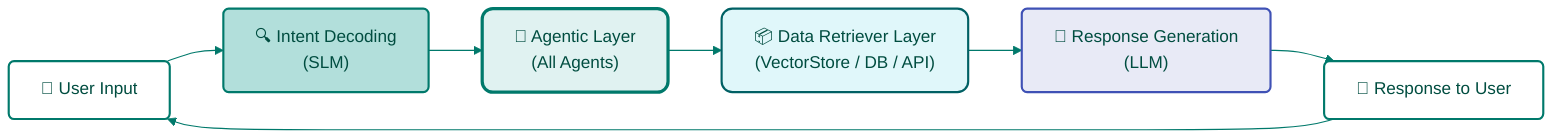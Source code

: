 %%{init: {
  'theme': 'base',
  'themeVariables': {
    'primaryColor': '#E0F2F1',
    'primaryTextColor': '#004D40',
    'primaryBorderColor': '#00796B',
    'lineColor': '#00796B',
    'secondaryColor': '#FFF3E0',
    'tertiaryColor': '#F1F8E9'
  }
}}%%

flowchart LR
    classDef default fill:#fff,stroke:#00796B,stroke-width:2px,rx:5,ry:5;
    classDef coordinator fill:#E0F2F1,stroke:#00796B,stroke-width:3px,rx:10,ry:10;
    classDef intent fill:#B2DFDB,stroke:#00796B,stroke-width:2px;
    classDef delegate fill:#FFF3E0,stroke:#FF8F00,stroke-width:2px,rx:8,ry:8;
    classDef llm fill:#E8EAF6,stroke:#3F51B5,stroke-width:2px,rx:5,ry:5;
    classDef api fill:#FCE4EC,stroke:#C2185B,stroke-width:2px,rx:5,ry:5;
    classDef process fill:#F1F8E9,stroke:#558B2F,stroke-width:2px,rx:5,ry:5;

    U["👤 User Input"]:::default --> I["🔍 Intent Decoding<br>(SLM)"]:::intent --> A["🤖 Agentic Layer<br>(All Agents)"]:::coordinator --> D["📦 Data Retriever Layer<br>(VectorStore / DB / API)"]:::process --> LLM["🧠 Response Generation<br>(LLM)"]:::llm --> R["💬 Response to User"]:::default --> U

    style D fill:#E0F7FA,stroke:#006064,stroke-width:2px,rx:10,ry:10;